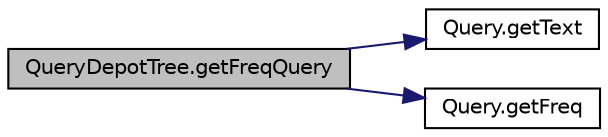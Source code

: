 digraph G
{
  edge [fontname="Helvetica",fontsize="10",labelfontname="Helvetica",labelfontsize="10"];
  node [fontname="Helvetica",fontsize="10",shape=record];
  rankdir="LR";
  Node1 [label="QueryDepotTree.getFreqQuery",height=0.2,width=0.4,color="black", fillcolor="grey75", style="filled" fontcolor="black"];
  Node1 -> Node2 [color="midnightblue",fontsize="10",style="solid",fontname="Helvetica"];
  Node2 [label="Query.getText",height=0.2,width=0.4,color="black", fillcolor="white", style="filled",URL="$d3/ddf/classQuery.html#ae939aca03bbd3ce9814e85f59d9350c9"];
  Node1 -> Node3 [color="midnightblue",fontsize="10",style="solid",fontname="Helvetica"];
  Node3 [label="Query.getFreq",height=0.2,width=0.4,color="black", fillcolor="white", style="filled",URL="$d3/ddf/classQuery.html#ab0e010a6f3853a61ca2184eeeb958a9f"];
}
